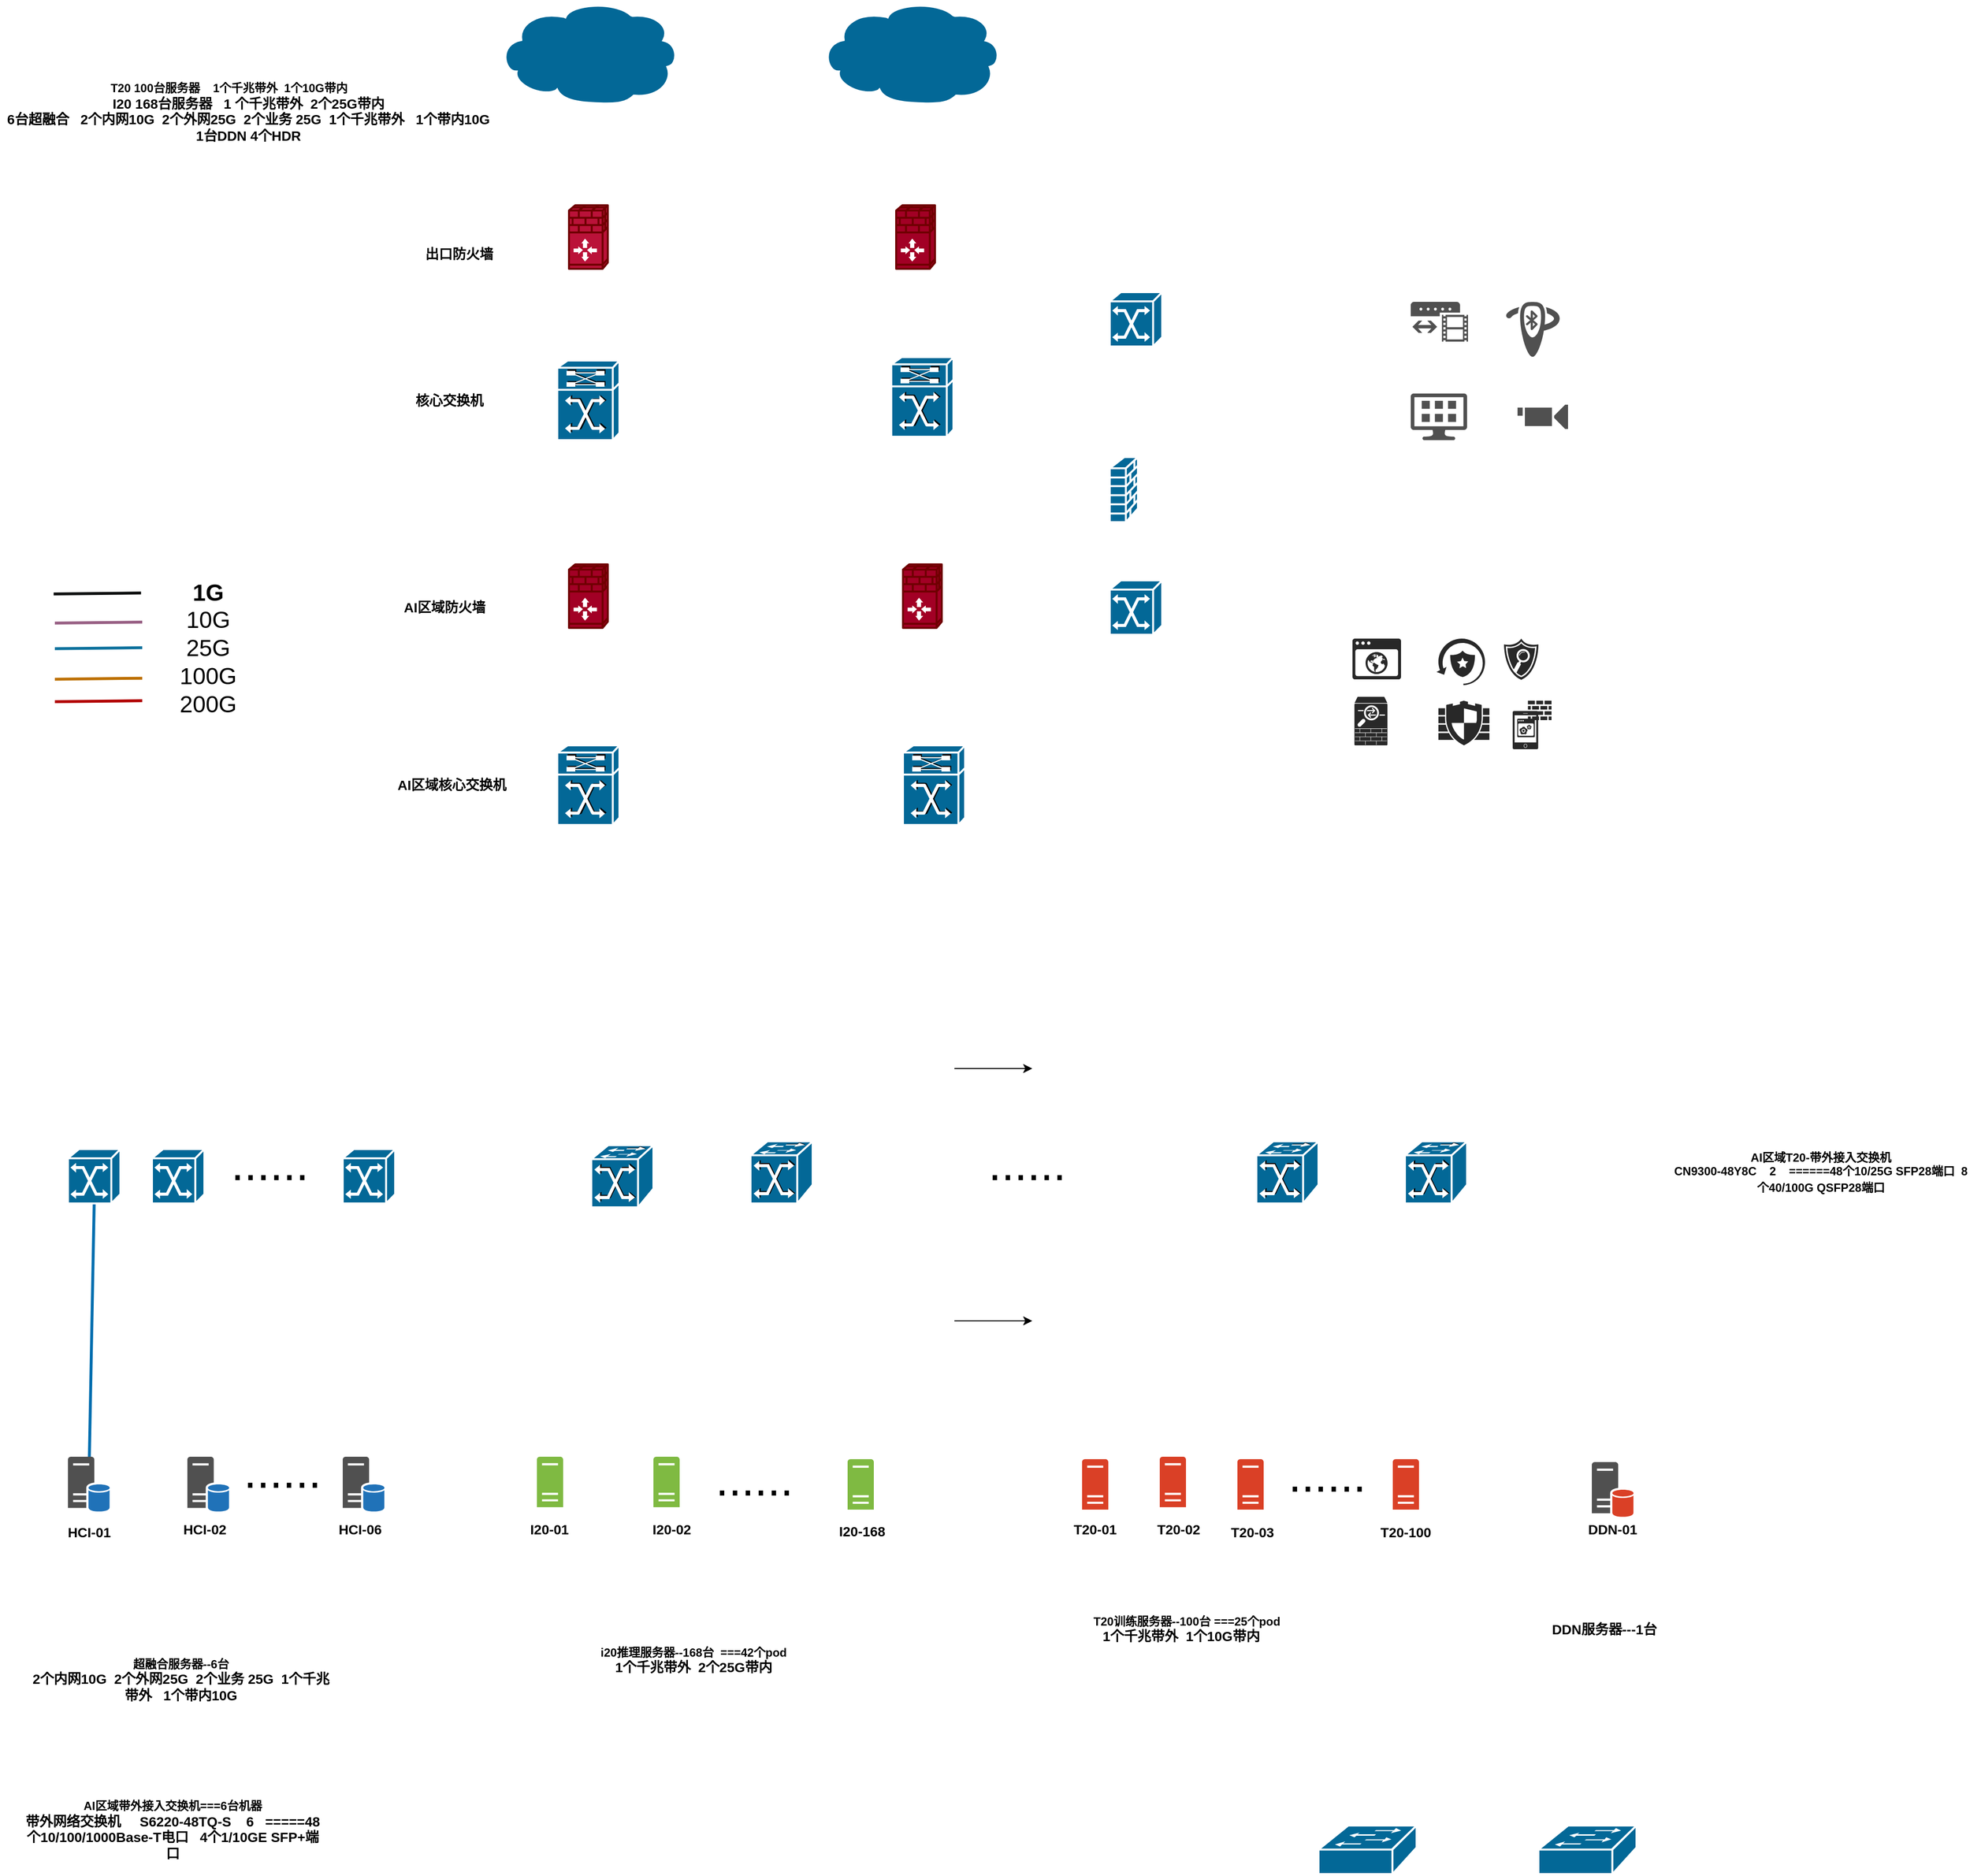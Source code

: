 <mxfile version="21.3.6" type="github">
  <diagram name="第 1 页" id="-MxqXaStnTwVK_l81B4G">
    <mxGraphModel dx="2440" dy="1360" grid="1" gridSize="10" guides="1" tooltips="1" connect="1" arrows="1" fold="1" page="1" pageScale="1" pageWidth="3300" pageHeight="4681" math="0" shadow="0">
      <root>
        <mxCell id="0" />
        <mxCell id="1" parent="0" />
        <mxCell id="wKe2ho-jKCfV5Uq98QJo-5" value="" style="shape=mxgraph.cisco.routers.atm_tag_switch_router;sketch=0;html=1;pointerEvents=1;dashed=0;fillColor=#036897;strokeColor=#ffffff;strokeWidth=2;verticalLabelPosition=bottom;verticalAlign=top;align=center;outlineConnect=0;" vertex="1" parent="1">
          <mxGeometry x="581" y="390.5" width="64" height="82" as="geometry" />
        </mxCell>
        <mxCell id="wKe2ho-jKCfV5Uq98QJo-6" value="" style="shape=mxgraph.cisco.routers.atm_tag_switch_router;sketch=0;html=1;pointerEvents=1;dashed=0;fillColor=#036897;strokeColor=#ffffff;strokeWidth=2;verticalLabelPosition=bottom;verticalAlign=top;align=center;outlineConnect=0;" vertex="1" parent="1">
          <mxGeometry x="925" y="387" width="64" height="82" as="geometry" />
        </mxCell>
        <mxCell id="wKe2ho-jKCfV5Uq98QJo-124" style="orthogonalLoop=1;jettySize=auto;html=1;exitX=0.5;exitY=1;exitDx=0;exitDy=0;exitPerimeter=0;strokeWidth=3;strokeColor=#006EAF;rounded=0;endArrow=none;endFill=0;startArrow=none;startFill=0;fillColor=#1ba1e2;" edge="1" parent="1" source="wKe2ho-jKCfV5Uq98QJo-11" target="wKe2ho-jKCfV5Uq98QJo-73">
          <mxGeometry relative="1" as="geometry" />
        </mxCell>
        <mxCell id="wKe2ho-jKCfV5Uq98QJo-11" value="" style="shape=mxgraph.cisco.switches.atm_switch;sketch=0;html=1;pointerEvents=1;dashed=0;fillColor=#036897;strokeColor=#ffffff;strokeWidth=2;verticalLabelPosition=bottom;verticalAlign=top;align=center;outlineConnect=0;" vertex="1" parent="1">
          <mxGeometry x="77" y="1203" width="54" height="56" as="geometry" />
        </mxCell>
        <mxCell id="wKe2ho-jKCfV5Uq98QJo-12" value="" style="shape=mxgraph.cisco.routers.atm_tag_switch_router;sketch=0;html=1;pointerEvents=1;dashed=0;fillColor=#036897;strokeColor=#ffffff;strokeWidth=2;verticalLabelPosition=bottom;verticalAlign=top;align=center;outlineConnect=0;" vertex="1" parent="1">
          <mxGeometry x="581" y="787" width="64" height="82" as="geometry" />
        </mxCell>
        <mxCell id="wKe2ho-jKCfV5Uq98QJo-13" value="" style="shape=mxgraph.cisco.routers.atm_tag_switch_router;sketch=0;html=1;pointerEvents=1;dashed=0;fillColor=#036897;strokeColor=#ffffff;strokeWidth=2;verticalLabelPosition=bottom;verticalAlign=top;align=center;outlineConnect=0;" vertex="1" parent="1">
          <mxGeometry x="937" y="787" width="64" height="82" as="geometry" />
        </mxCell>
        <mxCell id="wKe2ho-jKCfV5Uq98QJo-14" value="" style="shape=mxgraph.cisco.security.ios_firewall;sketch=0;html=1;pointerEvents=1;dashed=0;fillColor=#ba1239;strokeColor=#6F0000;strokeWidth=2;verticalLabelPosition=bottom;verticalAlign=top;align=center;outlineConnect=0;fontColor=#ffffff;" vertex="1" parent="1">
          <mxGeometry x="593" y="230" width="40" height="66" as="geometry" />
        </mxCell>
        <mxCell id="wKe2ho-jKCfV5Uq98QJo-16" value="" style="shape=mxgraph.cisco.security.ios_firewall;sketch=0;html=1;pointerEvents=1;dashed=0;fillColor=#a20025;strokeColor=#6F0000;strokeWidth=2;verticalLabelPosition=bottom;verticalAlign=top;align=center;outlineConnect=0;fontColor=#ffffff;" vertex="1" parent="1">
          <mxGeometry x="930" y="230" width="40" height="66" as="geometry" />
        </mxCell>
        <mxCell id="wKe2ho-jKCfV5Uq98QJo-17" value="" style="shape=mxgraph.cisco.security.ios_firewall;sketch=0;html=1;pointerEvents=1;dashed=0;fillColor=#a20025;strokeColor=#6F0000;strokeWidth=2;verticalLabelPosition=bottom;verticalAlign=top;align=center;outlineConnect=0;fontColor=#ffffff;" vertex="1" parent="1">
          <mxGeometry x="593" y="600" width="40" height="66" as="geometry" />
        </mxCell>
        <mxCell id="wKe2ho-jKCfV5Uq98QJo-18" value="" style="shape=mxgraph.cisco.security.ios_firewall;sketch=0;html=1;pointerEvents=1;dashed=0;fillColor=#a20025;strokeColor=#6F0000;strokeWidth=2;verticalLabelPosition=bottom;verticalAlign=top;align=center;outlineConnect=0;fontColor=#ffffff;" vertex="1" parent="1">
          <mxGeometry x="937" y="600" width="40" height="66" as="geometry" />
        </mxCell>
        <mxCell id="wKe2ho-jKCfV5Uq98QJo-21" value="" style="shape=mxgraph.cisco.storage.cloud;sketch=0;html=1;pointerEvents=1;dashed=0;fillColor=#036897;strokeColor=#ffffff;strokeWidth=2;verticalLabelPosition=bottom;verticalAlign=top;align=center;outlineConnect=0;" vertex="1" parent="1">
          <mxGeometry x="520" y="20" width="186" height="106" as="geometry" />
        </mxCell>
        <mxCell id="wKe2ho-jKCfV5Uq98QJo-22" value="" style="shape=mxgraph.cisco.storage.cloud;sketch=0;html=1;pointerEvents=1;dashed=0;fillColor=#036897;strokeColor=#ffffff;strokeWidth=2;verticalLabelPosition=bottom;verticalAlign=top;align=center;outlineConnect=0;" vertex="1" parent="1">
          <mxGeometry x="852" y="20" width="186" height="106" as="geometry" />
        </mxCell>
        <mxCell id="wKe2ho-jKCfV5Uq98QJo-24" value="" style="shape=mxgraph.cisco.switches.atm_switch;sketch=0;html=1;pointerEvents=1;dashed=0;fillColor=#036897;strokeColor=#ffffff;strokeWidth=2;verticalLabelPosition=bottom;verticalAlign=top;align=center;outlineConnect=0;" vertex="1" parent="1">
          <mxGeometry x="360" y="1203" width="54" height="56" as="geometry" />
        </mxCell>
        <mxCell id="wKe2ho-jKCfV5Uq98QJo-25" value="" style="sketch=0;shadow=0;dashed=0;html=1;strokeColor=none;fillColor=#505050;labelPosition=center;verticalLabelPosition=bottom;verticalAlign=top;outlineConnect=0;align=center;shape=mxgraph.office.databases.database_server_orange;" vertex="1" parent="1">
          <mxGeometry x="1646.5" y="1525.5" width="43" height="57" as="geometry" />
        </mxCell>
        <mxCell id="wKe2ho-jKCfV5Uq98QJo-31" value="" style="verticalLabelPosition=bottom;sketch=0;html=1;fillColor=#282828;strokeColor=none;verticalAlign=top;pointerEvents=1;align=center;shape=mxgraph.cisco_safe.security_icons.ngips;" vertex="1" parent="1">
          <mxGeometry x="1556" y="677" width="35.5" height="42.5" as="geometry" />
        </mxCell>
        <mxCell id="wKe2ho-jKCfV5Uq98QJo-32" value="" style="verticalLabelPosition=bottom;sketch=0;html=1;fillColor=#282828;strokeColor=none;verticalAlign=top;pointerEvents=1;align=center;shape=mxgraph.cisco_safe.security_icons.ngfw;" vertex="1" parent="1">
          <mxGeometry x="1488.5" y="741" width="52.5" height="46" as="geometry" />
        </mxCell>
        <mxCell id="wKe2ho-jKCfV5Uq98QJo-33" value="" style="verticalLabelPosition=bottom;sketch=0;html=1;fillColor=#282828;strokeColor=none;verticalAlign=top;pointerEvents=1;align=center;shape=mxgraph.cisco_safe.security_icons.icon9;" vertex="1" parent="1">
          <mxGeometry x="1402" y="737" width="34" height="50" as="geometry" />
        </mxCell>
        <mxCell id="wKe2ho-jKCfV5Uq98QJo-34" value="" style="verticalLabelPosition=bottom;sketch=0;html=1;fillColor=#282828;strokeColor=none;verticalAlign=top;pointerEvents=1;align=center;shape=mxgraph.cisco_safe.security_icons.icon4;" vertex="1" parent="1">
          <mxGeometry x="1400" y="677" width="50" height="42" as="geometry" />
        </mxCell>
        <mxCell id="wKe2ho-jKCfV5Uq98QJo-35" value="" style="verticalLabelPosition=bottom;sketch=0;html=1;fillColor=#282828;strokeColor=none;verticalAlign=top;pointerEvents=1;align=center;shape=mxgraph.cisco_safe.security_icons.waf;" vertex="1" parent="1">
          <mxGeometry x="1565" y="741" width="40" height="50" as="geometry" />
        </mxCell>
        <mxCell id="wKe2ho-jKCfV5Uq98QJo-36" value="" style="verticalLabelPosition=bottom;sketch=0;html=1;fillColor=#282828;strokeColor=none;verticalAlign=top;pointerEvents=1;align=center;shape=mxgraph.cisco_safe.security_icons.retrospective_security;" vertex="1" parent="1">
          <mxGeometry x="1486.5" y="677" width="50" height="48" as="geometry" />
        </mxCell>
        <mxCell id="wKe2ho-jKCfV5Uq98QJo-38" value="&lt;b&gt;&lt;font style=&quot;font-size: 14px;&quot;&gt;出口防火墙&lt;/font&gt;&lt;/b&gt;" style="text;strokeColor=none;align=center;fillColor=none;html=1;verticalAlign=middle;whiteSpace=wrap;rounded=0;" vertex="1" parent="1">
          <mxGeometry x="440" y="266" width="80" height="30" as="geometry" />
        </mxCell>
        <mxCell id="wKe2ho-jKCfV5Uq98QJo-39" value="&lt;b&gt;&lt;font style=&quot;font-size: 14px;&quot;&gt;核心交换机&lt;/font&gt;&lt;/b&gt;" style="text;strokeColor=none;align=center;fillColor=none;html=1;verticalAlign=middle;whiteSpace=wrap;rounded=0;" vertex="1" parent="1">
          <mxGeometry x="430" y="416.5" width="80" height="30" as="geometry" />
        </mxCell>
        <mxCell id="wKe2ho-jKCfV5Uq98QJo-40" value="&lt;b&gt;&lt;font style=&quot;font-size: 14px;&quot;&gt;AI区域防火墙&lt;/font&gt;&lt;/b&gt;" style="text;strokeColor=none;align=center;fillColor=none;html=1;verticalAlign=middle;whiteSpace=wrap;rounded=0;" vertex="1" parent="1">
          <mxGeometry x="420" y="630" width="90" height="30" as="geometry" />
        </mxCell>
        <mxCell id="wKe2ho-jKCfV5Uq98QJo-41" value="&lt;b&gt;&lt;font style=&quot;font-size: 14px;&quot;&gt;AI区域核心交换机&lt;/font&gt;&lt;/b&gt;" style="text;strokeColor=none;align=center;fillColor=none;html=1;verticalAlign=middle;whiteSpace=wrap;rounded=0;" vertex="1" parent="1">
          <mxGeometry x="415" y="813" width="115" height="30" as="geometry" />
        </mxCell>
        <mxCell id="wKe2ho-jKCfV5Uq98QJo-43" value="&lt;font style=&quot;&quot;&gt;&lt;b&gt;AI区域带外接入交换机===6台机器&lt;/b&gt;&lt;br&gt;&lt;span style=&quot;font-size: 14px;&quot;&gt;&lt;b&gt;带外网络交换机 &lt;span style=&quot;&quot;&gt;&lt;span style=&quot;white-space: pre;&quot;&gt;&amp;nbsp;&amp;nbsp;&amp;nbsp;&amp;nbsp;&lt;/span&gt;&lt;/span&gt;S6220-48TQ-S&lt;span style=&quot;&quot;&gt;&lt;span style=&quot;white-space: pre;&quot;&gt;&amp;nbsp;&amp;nbsp;&amp;nbsp;&amp;nbsp;&lt;/span&gt;&lt;/span&gt;6&amp;nbsp; &amp;nbsp;=====48个10/100/1000Base-T电口&amp;nbsp; &amp;nbsp;4个1/10GE SFP+端口&lt;/b&gt;&lt;/span&gt;&lt;br&gt;&lt;/font&gt;" style="text;strokeColor=none;align=center;fillColor=none;html=1;verticalAlign=middle;whiteSpace=wrap;rounded=0;" vertex="1" parent="1">
          <mxGeometry x="30" y="1860" width="310" height="90" as="geometry" />
        </mxCell>
        <mxCell id="wKe2ho-jKCfV5Uq98QJo-44" value="&lt;font style=&quot;&quot;&gt;&lt;b&gt;i20推理服务器--168台&amp;nbsp; ===42个pod&lt;/b&gt;&lt;br&gt;&lt;span style=&quot;font-size: 14px;&quot;&gt;&lt;b&gt;1个千兆带外&amp;nbsp; 2个25G带内&lt;/b&gt;&lt;/span&gt;&lt;br&gt;&lt;br&gt;&lt;/font&gt;" style="text;strokeColor=none;align=center;fillColor=none;html=1;verticalAlign=middle;whiteSpace=wrap;rounded=0;" vertex="1" parent="1">
          <mxGeometry x="530" y="1680" width="382.5" height="113.5" as="geometry" />
        </mxCell>
        <mxCell id="wKe2ho-jKCfV5Uq98QJo-45" value="&lt;font style=&quot;&quot;&gt;&lt;b&gt;T20训练服务器--100台 ===25个pod&lt;/b&gt;&lt;br&gt;&lt;span style=&quot;font-size: 14px;&quot;&gt;&lt;b&gt;1个千兆带外&amp;nbsp; 1个10G带内&amp;nbsp; &amp;nbsp;&lt;/b&gt;&lt;/span&gt;&lt;br&gt;&lt;/font&gt;" style="text;strokeColor=none;align=center;fillColor=none;html=1;verticalAlign=middle;whiteSpace=wrap;rounded=0;" vertex="1" parent="1">
          <mxGeometry x="1100" y="1645" width="258.5" height="105" as="geometry" />
        </mxCell>
        <mxCell id="wKe2ho-jKCfV5Uq98QJo-46" value="&lt;font style=&quot;&quot;&gt;&lt;b&gt;超融合服务器--6台&lt;/b&gt;&lt;br&gt;&lt;span style=&quot;font-size: 14px;&quot;&gt;&lt;b&gt;2个内网10G&amp;nbsp; 2个外网25G&amp;nbsp; 2个业务 25G&amp;nbsp; 1个千兆带外&amp;nbsp; &amp;nbsp;1个带内10G&lt;/b&gt;&lt;/span&gt;&lt;br&gt;&lt;/font&gt;" style="text;strokeColor=none;align=center;fillColor=none;html=1;verticalAlign=middle;whiteSpace=wrap;rounded=0;" vertex="1" parent="1">
          <mxGeometry x="37" y="1700" width="313" height="100" as="geometry" />
        </mxCell>
        <mxCell id="wKe2ho-jKCfV5Uq98QJo-47" value="&lt;b&gt;&lt;font style=&quot;font-size: 14px;&quot;&gt;DDN服务器---1台&lt;/font&gt;&lt;/b&gt;" style="text;strokeColor=none;align=center;fillColor=none;html=1;verticalAlign=middle;whiteSpace=wrap;rounded=0;" vertex="1" parent="1">
          <mxGeometry x="1601.5" y="1682.5" width="115" height="30" as="geometry" />
        </mxCell>
        <mxCell id="wKe2ho-jKCfV5Uq98QJo-49" value="" style="shape=mxgraph.cisco.switches.atm_fast_gigabit_etherswitch;sketch=0;html=1;pointerEvents=1;dashed=0;fillColor=#036897;strokeColor=#ffffff;strokeWidth=2;verticalLabelPosition=bottom;verticalAlign=top;align=center;outlineConnect=0;" vertex="1" parent="1">
          <mxGeometry x="616" y="1199" width="64" height="64" as="geometry" />
        </mxCell>
        <mxCell id="wKe2ho-jKCfV5Uq98QJo-58" value="" style="sketch=0;pointerEvents=1;shadow=0;dashed=0;html=1;strokeColor=none;fillColor=#505050;labelPosition=center;verticalLabelPosition=bottom;verticalAlign=top;outlineConnect=0;align=center;shape=mxgraph.office.devices.video_camera;" vertex="1" parent="1">
          <mxGeometry x="1570" y="436" width="52" height="25" as="geometry" />
        </mxCell>
        <mxCell id="wKe2ho-jKCfV5Uq98QJo-59" value="" style="sketch=0;pointerEvents=1;shadow=0;dashed=0;html=1;strokeColor=none;fillColor=#505050;labelPosition=center;verticalLabelPosition=bottom;verticalAlign=top;outlineConnect=0;align=center;shape=mxgraph.office.devices.video_gateway;" vertex="1" parent="1">
          <mxGeometry x="1460" y="330" width="59" height="41" as="geometry" />
        </mxCell>
        <mxCell id="wKe2ho-jKCfV5Uq98QJo-60" value="" style="sketch=0;pointerEvents=1;shadow=0;dashed=0;html=1;strokeColor=none;fillColor=#505050;labelPosition=center;verticalLabelPosition=bottom;verticalAlign=top;outlineConnect=0;align=center;shape=mxgraph.office.devices.management_console;" vertex="1" parent="1">
          <mxGeometry x="1460" y="424.5" width="58" height="48" as="geometry" />
        </mxCell>
        <mxCell id="wKe2ho-jKCfV5Uq98QJo-61" value="" style="sketch=0;pointerEvents=1;shadow=0;dashed=0;html=1;strokeColor=none;fillColor=#505050;labelPosition=center;verticalLabelPosition=bottom;verticalAlign=top;outlineConnect=0;align=center;shape=mxgraph.office.devices.bluetooth;" vertex="1" parent="1">
          <mxGeometry x="1558" y="330" width="56" height="57" as="geometry" />
        </mxCell>
        <mxCell id="wKe2ho-jKCfV5Uq98QJo-62" value="" style="shape=mxgraph.cisco.switches.atm_switch;sketch=0;html=1;pointerEvents=1;dashed=0;fillColor=#036897;strokeColor=#ffffff;strokeWidth=2;verticalLabelPosition=bottom;verticalAlign=top;align=center;outlineConnect=0;" vertex="1" parent="1">
          <mxGeometry x="1150" y="320" width="54" height="56" as="geometry" />
        </mxCell>
        <mxCell id="wKe2ho-jKCfV5Uq98QJo-63" value="" style="shape=mxgraph.cisco.switches.atm_switch;sketch=0;html=1;pointerEvents=1;dashed=0;fillColor=#036897;strokeColor=#ffffff;strokeWidth=2;verticalLabelPosition=bottom;verticalAlign=top;align=center;outlineConnect=0;" vertex="1" parent="1">
          <mxGeometry x="1150" y="617" width="54" height="56" as="geometry" />
        </mxCell>
        <mxCell id="wKe2ho-jKCfV5Uq98QJo-64" value="" style="shape=mxgraph.cisco.security.firewall;sketch=0;html=1;pointerEvents=1;dashed=0;fillColor=#036897;strokeColor=#ffffff;strokeWidth=2;verticalLabelPosition=bottom;verticalAlign=top;align=center;outlineConnect=0;" vertex="1" parent="1">
          <mxGeometry x="1150" y="490" width="29" height="67" as="geometry" />
        </mxCell>
        <mxCell id="wKe2ho-jKCfV5Uq98QJo-65" value="&lt;div&gt;&lt;b&gt;T20 100台服务器&amp;nbsp; &amp;nbsp; 1个千兆带外&amp;nbsp; 1个10G带内&amp;nbsp; &amp;nbsp; &amp;nbsp; &amp;nbsp; &amp;nbsp; &amp;nbsp;&amp;nbsp;&lt;/b&gt;&lt;/div&gt;&lt;div&gt;&lt;span style=&quot;font-size: 14px;&quot;&gt;&lt;b&gt;I20 168台服务器&amp;nbsp; &amp;nbsp;1 个千兆带外&amp;nbsp; 2个25G带内&lt;/b&gt;&lt;/span&gt;&lt;/div&gt;&lt;div&gt;&lt;span style=&quot;font-size: 14px;&quot;&gt;&lt;b&gt;6台超融合&amp;nbsp; &amp;nbsp;2个内网10G&amp;nbsp; 2个外网25G&amp;nbsp; 2个业务 25G&amp;nbsp; 1个千兆带外&amp;nbsp; &amp;nbsp;1个带内10G&lt;/b&gt;&lt;/span&gt;&lt;/div&gt;&lt;div&gt;&lt;span style=&quot;font-size: 14px;&quot;&gt;&lt;b&gt;1台DDN 4个HDR&lt;/b&gt;&lt;/span&gt;&lt;/div&gt;" style="text;strokeColor=none;align=center;fillColor=none;html=1;verticalAlign=middle;whiteSpace=wrap;rounded=0;" vertex="1" parent="1">
          <mxGeometry x="7.5" y="100" width="510" height="70" as="geometry" />
        </mxCell>
        <mxCell id="wKe2ho-jKCfV5Uq98QJo-71" value="" style="sketch=0;shadow=0;dashed=0;html=1;strokeColor=none;fillColor=#505050;labelPosition=center;verticalLabelPosition=bottom;verticalAlign=top;outlineConnect=0;align=center;shape=mxgraph.office.databases.database_server_blue;" vertex="1" parent="1">
          <mxGeometry x="200" y="1520" width="43" height="57" as="geometry" />
        </mxCell>
        <mxCell id="wKe2ho-jKCfV5Uq98QJo-73" value="" style="sketch=0;shadow=0;dashed=0;html=1;strokeColor=none;fillColor=#505050;labelPosition=center;verticalLabelPosition=bottom;verticalAlign=top;outlineConnect=0;align=center;shape=mxgraph.office.databases.database_server_blue;" vertex="1" parent="1">
          <mxGeometry x="77" y="1520" width="43" height="57" as="geometry" />
        </mxCell>
        <mxCell id="wKe2ho-jKCfV5Uq98QJo-74" value="" style="sketch=0;shadow=0;dashed=0;html=1;strokeColor=none;fillColor=#505050;labelPosition=center;verticalLabelPosition=bottom;verticalAlign=top;outlineConnect=0;align=center;shape=mxgraph.office.databases.database_server_blue;" vertex="1" parent="1">
          <mxGeometry x="360" y="1520" width="43" height="57" as="geometry" />
        </mxCell>
        <mxCell id="wKe2ho-jKCfV5Uq98QJo-76" value="&lt;p&gt;&lt;font style=&quot;font-size: 48px;&quot;&gt;......&lt;/font&gt;&lt;/p&gt;" style="text;strokeColor=none;align=center;fillColor=none;html=1;verticalAlign=middle;whiteSpace=wrap;rounded=0;" vertex="1" parent="1">
          <mxGeometry x="253" y="1520" width="90" height="30" as="geometry" />
        </mxCell>
        <mxCell id="wKe2ho-jKCfV5Uq98QJo-77" value="&lt;b&gt;&lt;font style=&quot;font-size: 14px;&quot;&gt;HCI-01&lt;/font&gt;&lt;/b&gt;" style="text;strokeColor=none;align=center;fillColor=none;html=1;verticalAlign=middle;whiteSpace=wrap;rounded=0;" vertex="1" parent="1">
          <mxGeometry x="63.5" y="1582.5" width="70" height="30" as="geometry" />
        </mxCell>
        <mxCell id="wKe2ho-jKCfV5Uq98QJo-78" value="&lt;b&gt;&lt;font style=&quot;font-size: 14px;&quot;&gt;HCI-02&lt;/font&gt;&lt;/b&gt;" style="text;strokeColor=none;align=center;fillColor=none;html=1;verticalAlign=middle;whiteSpace=wrap;rounded=0;" vertex="1" parent="1">
          <mxGeometry x="183" y="1580" width="70" height="30" as="geometry" />
        </mxCell>
        <mxCell id="wKe2ho-jKCfV5Uq98QJo-79" value="&lt;b&gt;&lt;font style=&quot;font-size: 14px;&quot;&gt;HCI-06&lt;/font&gt;&lt;/b&gt;" style="text;strokeColor=none;align=center;fillColor=none;html=1;verticalAlign=middle;whiteSpace=wrap;rounded=0;" vertex="1" parent="1">
          <mxGeometry x="343" y="1579.5" width="70" height="30" as="geometry" />
        </mxCell>
        <mxCell id="wKe2ho-jKCfV5Uq98QJo-81" value="" style="sketch=0;pointerEvents=1;shadow=0;dashed=0;html=1;strokeColor=none;labelPosition=center;verticalLabelPosition=bottom;verticalAlign=top;outlineConnect=0;align=center;shape=mxgraph.office.servers.server_generic;fillColor=#DA4026;" vertex="1" parent="1">
          <mxGeometry x="1121.5" y="1522.5" width="27" height="52" as="geometry" />
        </mxCell>
        <mxCell id="wKe2ho-jKCfV5Uq98QJo-82" value="" style="sketch=0;pointerEvents=1;shadow=0;dashed=0;html=1;strokeColor=none;labelPosition=center;verticalLabelPosition=bottom;verticalAlign=top;outlineConnect=0;align=center;shape=mxgraph.office.servers.server_generic;fillColor=#7FBA42;" vertex="1" parent="1">
          <mxGeometry x="560" y="1520" width="27" height="52" as="geometry" />
        </mxCell>
        <mxCell id="wKe2ho-jKCfV5Uq98QJo-83" value="" style="sketch=0;pointerEvents=1;shadow=0;dashed=0;html=1;strokeColor=none;labelPosition=center;verticalLabelPosition=bottom;verticalAlign=top;outlineConnect=0;align=center;shape=mxgraph.office.servers.server_generic;fillColor=#7FBA42;" vertex="1" parent="1">
          <mxGeometry x="680" y="1520" width="27" height="52" as="geometry" />
        </mxCell>
        <mxCell id="wKe2ho-jKCfV5Uq98QJo-85" value="" style="sketch=0;pointerEvents=1;shadow=0;dashed=0;html=1;strokeColor=none;labelPosition=center;verticalLabelPosition=bottom;verticalAlign=top;outlineConnect=0;align=center;shape=mxgraph.office.servers.server_generic;fillColor=#7FBA42;" vertex="1" parent="1">
          <mxGeometry x="880" y="1522.5" width="27" height="52" as="geometry" />
        </mxCell>
        <mxCell id="wKe2ho-jKCfV5Uq98QJo-87" value="&lt;p&gt;&lt;font style=&quot;font-size: 48px;&quot;&gt;......&lt;/font&gt;&lt;/p&gt;" style="text;strokeColor=none;align=center;fillColor=none;html=1;verticalAlign=middle;whiteSpace=wrap;rounded=0;" vertex="1" parent="1">
          <mxGeometry x="700" y="1528" width="167.5" height="30" as="geometry" />
        </mxCell>
        <mxCell id="wKe2ho-jKCfV5Uq98QJo-88" value="&lt;b&gt;&lt;font style=&quot;font-size: 14px;&quot;&gt;I20-01&lt;/font&gt;&lt;/b&gt;" style="text;strokeColor=none;align=center;fillColor=none;html=1;verticalAlign=middle;whiteSpace=wrap;rounded=0;" vertex="1" parent="1">
          <mxGeometry x="537.5" y="1580" width="70" height="30" as="geometry" />
        </mxCell>
        <mxCell id="wKe2ho-jKCfV5Uq98QJo-89" value="&lt;b&gt;&lt;font style=&quot;font-size: 14px;&quot;&gt;I20-02&lt;/font&gt;&lt;/b&gt;" style="text;strokeColor=none;align=center;fillColor=none;html=1;verticalAlign=middle;whiteSpace=wrap;rounded=0;" vertex="1" parent="1">
          <mxGeometry x="664" y="1580" width="70" height="30" as="geometry" />
        </mxCell>
        <mxCell id="wKe2ho-jKCfV5Uq98QJo-92" value="&lt;b&gt;&lt;font style=&quot;font-size: 14px;&quot;&gt;I20-168&lt;/font&gt;&lt;/b&gt;" style="text;strokeColor=none;align=center;fillColor=none;html=1;verticalAlign=middle;whiteSpace=wrap;rounded=0;" vertex="1" parent="1">
          <mxGeometry x="859.5" y="1582" width="70" height="30" as="geometry" />
        </mxCell>
        <mxCell id="wKe2ho-jKCfV5Uq98QJo-93" value="" style="sketch=0;pointerEvents=1;shadow=0;dashed=0;html=1;strokeColor=none;labelPosition=center;verticalLabelPosition=bottom;verticalAlign=top;outlineConnect=0;align=center;shape=mxgraph.office.servers.server_generic;fillColor=#DA4026;" vertex="1" parent="1">
          <mxGeometry x="1201.5" y="1520" width="27" height="52" as="geometry" />
        </mxCell>
        <mxCell id="wKe2ho-jKCfV5Uq98QJo-94" value="" style="sketch=0;pointerEvents=1;shadow=0;dashed=0;html=1;strokeColor=none;labelPosition=center;verticalLabelPosition=bottom;verticalAlign=top;outlineConnect=0;align=center;shape=mxgraph.office.servers.server_generic;fillColor=#DA4026;" vertex="1" parent="1">
          <mxGeometry x="1281.5" y="1522.5" width="27" height="52" as="geometry" />
        </mxCell>
        <mxCell id="wKe2ho-jKCfV5Uq98QJo-95" value="" style="sketch=0;pointerEvents=1;shadow=0;dashed=0;html=1;strokeColor=none;labelPosition=center;verticalLabelPosition=bottom;verticalAlign=top;outlineConnect=0;align=center;shape=mxgraph.office.servers.server_generic;fillColor=#DA4026;" vertex="1" parent="1">
          <mxGeometry x="1441.5" y="1522.5" width="27" height="52" as="geometry" />
        </mxCell>
        <mxCell id="wKe2ho-jKCfV5Uq98QJo-96" value="&lt;p&gt;&lt;font style=&quot;font-size: 48px;&quot;&gt;......&lt;/font&gt;&lt;/p&gt;" style="text;strokeColor=none;align=center;fillColor=none;html=1;verticalAlign=middle;whiteSpace=wrap;rounded=0;" vertex="1" parent="1">
          <mxGeometry x="1290" y="1524" width="167.5" height="30" as="geometry" />
        </mxCell>
        <mxCell id="wKe2ho-jKCfV5Uq98QJo-97" value="&lt;b&gt;&lt;font style=&quot;font-size: 14px;&quot;&gt;T20-01&lt;/font&gt;&lt;/b&gt;" style="text;strokeColor=none;align=center;fillColor=none;html=1;verticalAlign=middle;whiteSpace=wrap;rounded=0;" vertex="1" parent="1">
          <mxGeometry x="1100" y="1579.5" width="70" height="30" as="geometry" />
        </mxCell>
        <mxCell id="wKe2ho-jKCfV5Uq98QJo-98" value="&lt;b&gt;&lt;font style=&quot;font-size: 14px;&quot;&gt;T20-02&lt;/font&gt;&lt;/b&gt;" style="text;strokeColor=none;align=center;fillColor=none;html=1;verticalAlign=middle;whiteSpace=wrap;rounded=0;" vertex="1" parent="1">
          <mxGeometry x="1185.5" y="1579.5" width="70" height="30" as="geometry" />
        </mxCell>
        <mxCell id="wKe2ho-jKCfV5Uq98QJo-99" value="&lt;b&gt;&lt;font style=&quot;font-size: 14px;&quot;&gt;T20-03&lt;/font&gt;&lt;/b&gt;" style="text;strokeColor=none;align=center;fillColor=none;html=1;verticalAlign=middle;whiteSpace=wrap;rounded=0;" vertex="1" parent="1">
          <mxGeometry x="1261.5" y="1582.5" width="70" height="30" as="geometry" />
        </mxCell>
        <mxCell id="wKe2ho-jKCfV5Uq98QJo-100" value="&lt;b&gt;&lt;font style=&quot;font-size: 14px;&quot;&gt;T20-100&lt;/font&gt;&lt;/b&gt;" style="text;strokeColor=none;align=center;fillColor=none;html=1;verticalAlign=middle;whiteSpace=wrap;rounded=0;" vertex="1" parent="1">
          <mxGeometry x="1420" y="1582.5" width="70" height="30" as="geometry" />
        </mxCell>
        <mxCell id="wKe2ho-jKCfV5Uq98QJo-101" value="&lt;b&gt;&lt;font style=&quot;font-size: 14px;&quot;&gt;DDN-01&lt;/font&gt;&lt;/b&gt;" style="text;strokeColor=none;align=center;fillColor=none;html=1;verticalAlign=middle;whiteSpace=wrap;rounded=0;" vertex="1" parent="1">
          <mxGeometry x="1633" y="1579.5" width="70" height="30" as="geometry" />
        </mxCell>
        <mxCell id="wKe2ho-jKCfV5Uq98QJo-102" value="&lt;p&gt;&lt;font style=&quot;font-size: 48px;&quot;&gt;......&lt;/font&gt;&lt;/p&gt;" style="text;strokeColor=none;align=center;fillColor=none;html=1;verticalAlign=middle;whiteSpace=wrap;rounded=0;" vertex="1" parent="1">
          <mxGeometry x="240" y="1203" width="90" height="30" as="geometry" />
        </mxCell>
        <mxCell id="wKe2ho-jKCfV5Uq98QJo-103" value="" style="shape=mxgraph.cisco.switches.atm_switch;sketch=0;html=1;pointerEvents=1;dashed=0;fillColor=#036897;strokeColor=#ffffff;strokeWidth=2;verticalLabelPosition=bottom;verticalAlign=top;align=center;outlineConnect=0;" vertex="1" parent="1">
          <mxGeometry x="163.5" y="1203" width="54" height="56" as="geometry" />
        </mxCell>
        <mxCell id="wKe2ho-jKCfV5Uq98QJo-110" value="&lt;b style=&quot;border-color: var(--border-color);&quot;&gt;AI区域T20-带外接入交换机&lt;/b&gt;&lt;br style=&quot;border-color: var(--border-color);&quot;&gt;&lt;b style=&quot;border-color: var(--border-color);&quot;&gt;CN9300-48Y8C&lt;span style=&quot;border-color: var(--border-color);&quot;&gt;&lt;span style=&quot;border-color: var(--border-color);&quot;&gt;&amp;nbsp;&amp;nbsp;&amp;nbsp;&amp;nbsp;&lt;/span&gt;&lt;/span&gt;2&amp;nbsp; &amp;nbsp; ======48个10/25G SFP28端口&amp;nbsp; 8个40/100G QSFP28端口&lt;/b&gt;&lt;span style=&quot;border-color: var(--border-color); font-size: 14px;&quot;&gt;&lt;/span&gt;" style="text;strokeColor=none;align=center;fillColor=none;html=1;verticalAlign=middle;whiteSpace=wrap;rounded=0;" vertex="1" parent="1">
          <mxGeometry x="1730" y="1177" width="305" height="100" as="geometry" />
        </mxCell>
        <mxCell id="wKe2ho-jKCfV5Uq98QJo-111" value="" style="shape=mxgraph.cisco.switches.atm_fast_gigabit_etherswitch;sketch=0;html=1;pointerEvents=1;dashed=0;fillColor=#036897;strokeColor=#ffffff;strokeWidth=2;verticalLabelPosition=bottom;verticalAlign=top;align=center;outlineConnect=0;" vertex="1" parent="1">
          <mxGeometry x="780" y="1195" width="64" height="64" as="geometry" />
        </mxCell>
        <mxCell id="wKe2ho-jKCfV5Uq98QJo-112" value="" style="shape=mxgraph.cisco.switches.atm_fast_gigabit_etherswitch;sketch=0;html=1;pointerEvents=1;dashed=0;fillColor=#036897;strokeColor=#ffffff;strokeWidth=2;verticalLabelPosition=bottom;verticalAlign=top;align=center;outlineConnect=0;" vertex="1" parent="1">
          <mxGeometry x="1301" y="1195" width="64" height="64" as="geometry" />
        </mxCell>
        <mxCell id="wKe2ho-jKCfV5Uq98QJo-114" value="" style="shape=mxgraph.cisco.switches.atm_fast_gigabit_etherswitch;sketch=0;html=1;pointerEvents=1;dashed=0;fillColor=#036897;strokeColor=#ffffff;strokeWidth=2;verticalLabelPosition=bottom;verticalAlign=top;align=center;outlineConnect=0;" vertex="1" parent="1">
          <mxGeometry x="1454" y="1195" width="64" height="64" as="geometry" />
        </mxCell>
        <mxCell id="wKe2ho-jKCfV5Uq98QJo-115" value="&lt;p&gt;&lt;font style=&quot;font-size: 48px;&quot;&gt;......&lt;/font&gt;&lt;/p&gt;" style="text;strokeColor=none;align=center;fillColor=none;html=1;verticalAlign=middle;whiteSpace=wrap;rounded=0;" vertex="1" parent="1">
          <mxGeometry x="1020" y="1203" width="90" height="30" as="geometry" />
        </mxCell>
        <mxCell id="wKe2ho-jKCfV5Uq98QJo-117" value="" style="shape=mxgraph.cisco.switches.workgroup_switch;sketch=0;html=1;pointerEvents=1;dashed=0;fillColor=#036897;strokeColor=#ffffff;strokeWidth=2;verticalLabelPosition=bottom;verticalAlign=top;align=center;outlineConnect=0;" vertex="1" parent="1">
          <mxGeometry x="1365" y="1900" width="101" height="50" as="geometry" />
        </mxCell>
        <mxCell id="wKe2ho-jKCfV5Uq98QJo-118" value="" style="shape=mxgraph.cisco.switches.workgroup_switch;sketch=0;html=1;pointerEvents=1;dashed=0;fillColor=#036897;strokeColor=#ffffff;strokeWidth=2;verticalLabelPosition=bottom;verticalAlign=top;align=center;outlineConnect=0;" vertex="1" parent="1">
          <mxGeometry x="1591.5" y="1900" width="101" height="50" as="geometry" />
        </mxCell>
        <mxCell id="wKe2ho-jKCfV5Uq98QJo-122" value="" style="edgeStyle=none;orthogonalLoop=1;jettySize=auto;html=1;rounded=0;" edge="1" parent="1">
          <mxGeometry width="80" relative="1" as="geometry">
            <mxPoint x="990" y="1380" as="sourcePoint" />
            <mxPoint x="1070" y="1380" as="targetPoint" />
            <Array as="points" />
          </mxGeometry>
        </mxCell>
        <mxCell id="wKe2ho-jKCfV5Uq98QJo-123" value="" style="edgeStyle=none;orthogonalLoop=1;jettySize=auto;html=1;rounded=0;" edge="1" parent="1">
          <mxGeometry width="80" relative="1" as="geometry">
            <mxPoint x="990" y="1380" as="sourcePoint" />
            <mxPoint x="1070" y="1380" as="targetPoint" />
            <Array as="points" />
          </mxGeometry>
        </mxCell>
        <mxCell id="wKe2ho-jKCfV5Uq98QJo-125" value="&lt;font style=&quot;&quot;&gt;&lt;font style=&quot;font-size: 24px;&quot;&gt;&lt;font style=&quot;&quot;&gt;&lt;b style=&quot;&quot;&gt;1G&lt;br&gt;&lt;/b&gt;10G&lt;br&gt;25G&lt;br&gt;100G&lt;br&gt;&lt;/font&gt;200G&lt;/font&gt;&lt;br&gt;&lt;/font&gt;" style="text;strokeColor=none;align=center;fillColor=none;html=1;verticalAlign=middle;whiteSpace=wrap;rounded=0;" vertex="1" parent="1">
          <mxGeometry x="152.25" y="637" width="138.5" height="100" as="geometry" />
        </mxCell>
        <mxCell id="wKe2ho-jKCfV5Uq98QJo-126" value="" style="edgeStyle=none;orthogonalLoop=1;jettySize=auto;html=1;rounded=0;" edge="1" parent="1">
          <mxGeometry width="80" relative="1" as="geometry">
            <mxPoint x="990" y="1120" as="sourcePoint" />
            <mxPoint x="1070" y="1120" as="targetPoint" />
            <Array as="points" />
          </mxGeometry>
        </mxCell>
        <mxCell id="wKe2ho-jKCfV5Uq98QJo-127" value="" style="edgeStyle=none;orthogonalLoop=1;jettySize=auto;html=1;rounded=0;" edge="1" parent="1">
          <mxGeometry width="80" relative="1" as="geometry">
            <mxPoint x="990" y="1120" as="sourcePoint" />
            <mxPoint x="1070" y="1120" as="targetPoint" />
            <Array as="points" />
          </mxGeometry>
        </mxCell>
        <mxCell id="wKe2ho-jKCfV5Uq98QJo-128" style="orthogonalLoop=1;jettySize=auto;html=1;strokeWidth=3;strokeColor=#0e1010;rounded=0;endArrow=none;endFill=0;startArrow=none;startFill=0;fillColor=#1ba1e2;" edge="1" parent="1">
          <mxGeometry relative="1" as="geometry">
            <mxPoint x="152.25" y="630" as="sourcePoint" />
            <mxPoint x="62.25" y="631" as="targetPoint" />
          </mxGeometry>
        </mxCell>
        <mxCell id="wKe2ho-jKCfV5Uq98QJo-129" style="orthogonalLoop=1;jettySize=auto;html=1;strokeWidth=3;strokeColor=#996185;rounded=0;endArrow=none;endFill=0;startArrow=none;startFill=0;fillColor=#e6d0de;gradientColor=#d5739d;" edge="1" parent="1">
          <mxGeometry relative="1" as="geometry">
            <mxPoint x="153.5" y="660" as="sourcePoint" />
            <mxPoint x="63.5" y="661" as="targetPoint" />
          </mxGeometry>
        </mxCell>
        <mxCell id="wKe2ho-jKCfV5Uq98QJo-130" style="orthogonalLoop=1;jettySize=auto;html=1;strokeWidth=3;strokeColor=#10739e;rounded=0;endArrow=none;endFill=0;startArrow=none;startFill=0;fillColor=#b1ddf0;" edge="1" parent="1">
          <mxGeometry relative="1" as="geometry">
            <mxPoint x="153.5" y="686.41" as="sourcePoint" />
            <mxPoint x="63.5" y="687.41" as="targetPoint" />
          </mxGeometry>
        </mxCell>
        <mxCell id="wKe2ho-jKCfV5Uq98QJo-131" style="orthogonalLoop=1;jettySize=auto;html=1;strokeWidth=3;strokeColor=#BD7000;rounded=0;endArrow=none;endFill=0;startArrow=none;startFill=0;fillColor=#f0a30a;" edge="1" parent="1">
          <mxGeometry relative="1" as="geometry">
            <mxPoint x="153.5" y="717.82" as="sourcePoint" />
            <mxPoint x="63.5" y="718.82" as="targetPoint" />
          </mxGeometry>
        </mxCell>
        <mxCell id="wKe2ho-jKCfV5Uq98QJo-132" style="orthogonalLoop=1;jettySize=auto;html=1;strokeWidth=3;strokeColor=#B20000;rounded=0;endArrow=none;endFill=0;startArrow=none;startFill=0;fillColor=#e51400;" edge="1" parent="1">
          <mxGeometry relative="1" as="geometry">
            <mxPoint x="153.5" y="741" as="sourcePoint" />
            <mxPoint x="63.5" y="742" as="targetPoint" />
          </mxGeometry>
        </mxCell>
      </root>
    </mxGraphModel>
  </diagram>
</mxfile>
